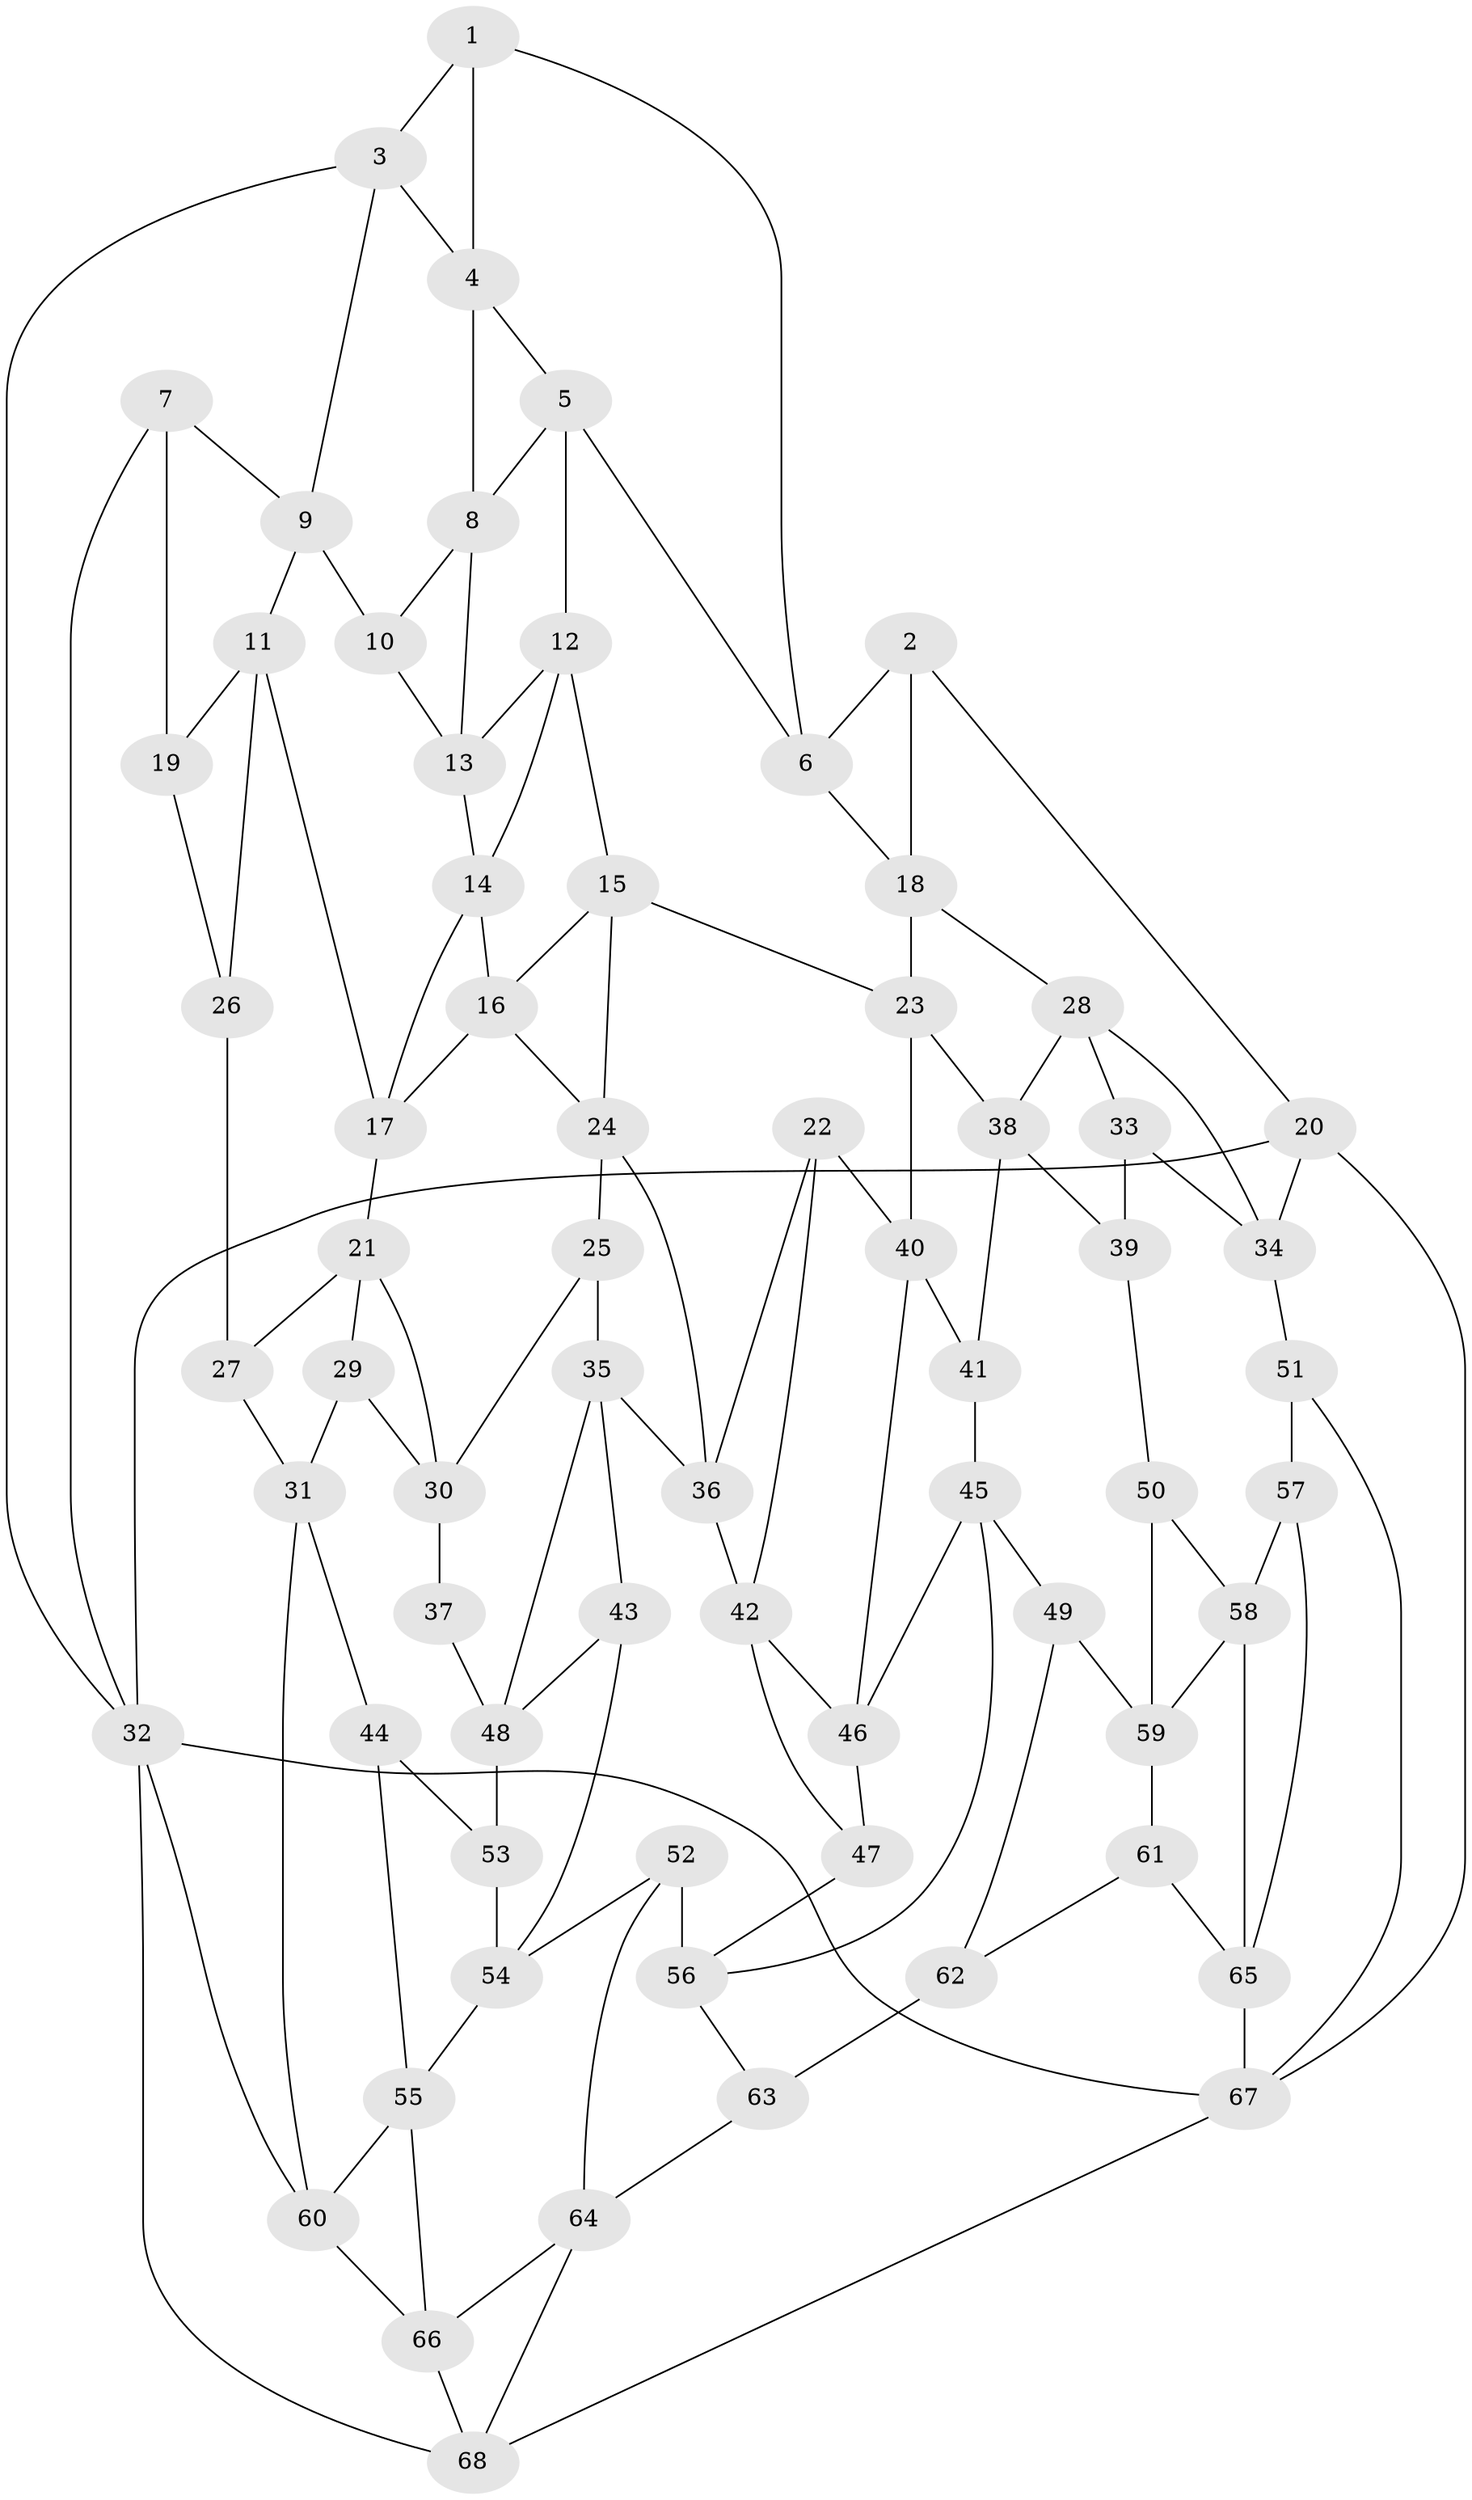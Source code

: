 // original degree distribution, {3: 0.022058823529411766, 4: 0.25, 6: 0.25, 5: 0.47794117647058826}
// Generated by graph-tools (version 1.1) at 2025/03/03/09/25 03:03:24]
// undirected, 68 vertices, 124 edges
graph export_dot {
graph [start="1"]
  node [color=gray90,style=filled];
  1;
  2;
  3;
  4;
  5;
  6;
  7;
  8;
  9;
  10;
  11;
  12;
  13;
  14;
  15;
  16;
  17;
  18;
  19;
  20;
  21;
  22;
  23;
  24;
  25;
  26;
  27;
  28;
  29;
  30;
  31;
  32;
  33;
  34;
  35;
  36;
  37;
  38;
  39;
  40;
  41;
  42;
  43;
  44;
  45;
  46;
  47;
  48;
  49;
  50;
  51;
  52;
  53;
  54;
  55;
  56;
  57;
  58;
  59;
  60;
  61;
  62;
  63;
  64;
  65;
  66;
  67;
  68;
  1 -- 3 [weight=1.0];
  1 -- 4 [weight=1.0];
  1 -- 6 [weight=1.0];
  2 -- 6 [weight=1.0];
  2 -- 18 [weight=1.0];
  2 -- 20 [weight=1.0];
  3 -- 4 [weight=1.0];
  3 -- 9 [weight=1.0];
  3 -- 32 [weight=1.0];
  4 -- 5 [weight=1.0];
  4 -- 8 [weight=1.0];
  5 -- 6 [weight=1.0];
  5 -- 8 [weight=1.0];
  5 -- 12 [weight=1.0];
  6 -- 18 [weight=1.0];
  7 -- 9 [weight=1.0];
  7 -- 19 [weight=2.0];
  7 -- 32 [weight=1.0];
  8 -- 10 [weight=1.0];
  8 -- 13 [weight=1.0];
  9 -- 10 [weight=1.0];
  9 -- 11 [weight=1.0];
  10 -- 13 [weight=1.0];
  11 -- 17 [weight=1.0];
  11 -- 19 [weight=1.0];
  11 -- 26 [weight=1.0];
  12 -- 13 [weight=1.0];
  12 -- 14 [weight=1.0];
  12 -- 15 [weight=1.0];
  13 -- 14 [weight=1.0];
  14 -- 16 [weight=1.0];
  14 -- 17 [weight=1.0];
  15 -- 16 [weight=1.0];
  15 -- 23 [weight=1.0];
  15 -- 24 [weight=1.0];
  16 -- 17 [weight=1.0];
  16 -- 24 [weight=1.0];
  17 -- 21 [weight=1.0];
  18 -- 23 [weight=1.0];
  18 -- 28 [weight=1.0];
  19 -- 26 [weight=1.0];
  20 -- 32 [weight=1.0];
  20 -- 34 [weight=1.0];
  20 -- 67 [weight=1.0];
  21 -- 27 [weight=1.0];
  21 -- 29 [weight=1.0];
  21 -- 30 [weight=1.0];
  22 -- 36 [weight=1.0];
  22 -- 40 [weight=1.0];
  22 -- 42 [weight=1.0];
  23 -- 38 [weight=1.0];
  23 -- 40 [weight=1.0];
  24 -- 25 [weight=1.0];
  24 -- 36 [weight=1.0];
  25 -- 30 [weight=1.0];
  25 -- 35 [weight=1.0];
  26 -- 27 [weight=2.0];
  27 -- 31 [weight=1.0];
  28 -- 33 [weight=1.0];
  28 -- 34 [weight=1.0];
  28 -- 38 [weight=1.0];
  29 -- 30 [weight=1.0];
  29 -- 31 [weight=1.0];
  30 -- 37 [weight=1.0];
  31 -- 44 [weight=1.0];
  31 -- 60 [weight=1.0];
  32 -- 60 [weight=1.0];
  32 -- 67 [weight=1.0];
  32 -- 68 [weight=1.0];
  33 -- 34 [weight=1.0];
  33 -- 39 [weight=1.0];
  34 -- 51 [weight=1.0];
  35 -- 36 [weight=1.0];
  35 -- 43 [weight=1.0];
  35 -- 48 [weight=1.0];
  36 -- 42 [weight=1.0];
  37 -- 48 [weight=2.0];
  38 -- 39 [weight=1.0];
  38 -- 41 [weight=1.0];
  39 -- 50 [weight=1.0];
  40 -- 41 [weight=1.0];
  40 -- 46 [weight=1.0];
  41 -- 45 [weight=1.0];
  42 -- 46 [weight=1.0];
  42 -- 47 [weight=1.0];
  43 -- 48 [weight=1.0];
  43 -- 54 [weight=1.0];
  44 -- 53 [weight=1.0];
  44 -- 55 [weight=1.0];
  45 -- 46 [weight=1.0];
  45 -- 49 [weight=1.0];
  45 -- 56 [weight=1.0];
  46 -- 47 [weight=1.0];
  47 -- 56 [weight=1.0];
  48 -- 53 [weight=2.0];
  49 -- 59 [weight=1.0];
  49 -- 62 [weight=1.0];
  50 -- 58 [weight=1.0];
  50 -- 59 [weight=1.0];
  51 -- 57 [weight=2.0];
  51 -- 67 [weight=1.0];
  52 -- 54 [weight=1.0];
  52 -- 56 [weight=1.0];
  52 -- 64 [weight=1.0];
  53 -- 54 [weight=1.0];
  54 -- 55 [weight=1.0];
  55 -- 60 [weight=1.0];
  55 -- 66 [weight=1.0];
  56 -- 63 [weight=1.0];
  57 -- 58 [weight=1.0];
  57 -- 65 [weight=1.0];
  58 -- 59 [weight=1.0];
  58 -- 65 [weight=1.0];
  59 -- 61 [weight=1.0];
  60 -- 66 [weight=1.0];
  61 -- 62 [weight=1.0];
  61 -- 65 [weight=1.0];
  62 -- 63 [weight=2.0];
  63 -- 64 [weight=1.0];
  64 -- 66 [weight=1.0];
  64 -- 68 [weight=1.0];
  65 -- 67 [weight=1.0];
  66 -- 68 [weight=1.0];
  67 -- 68 [weight=1.0];
}
